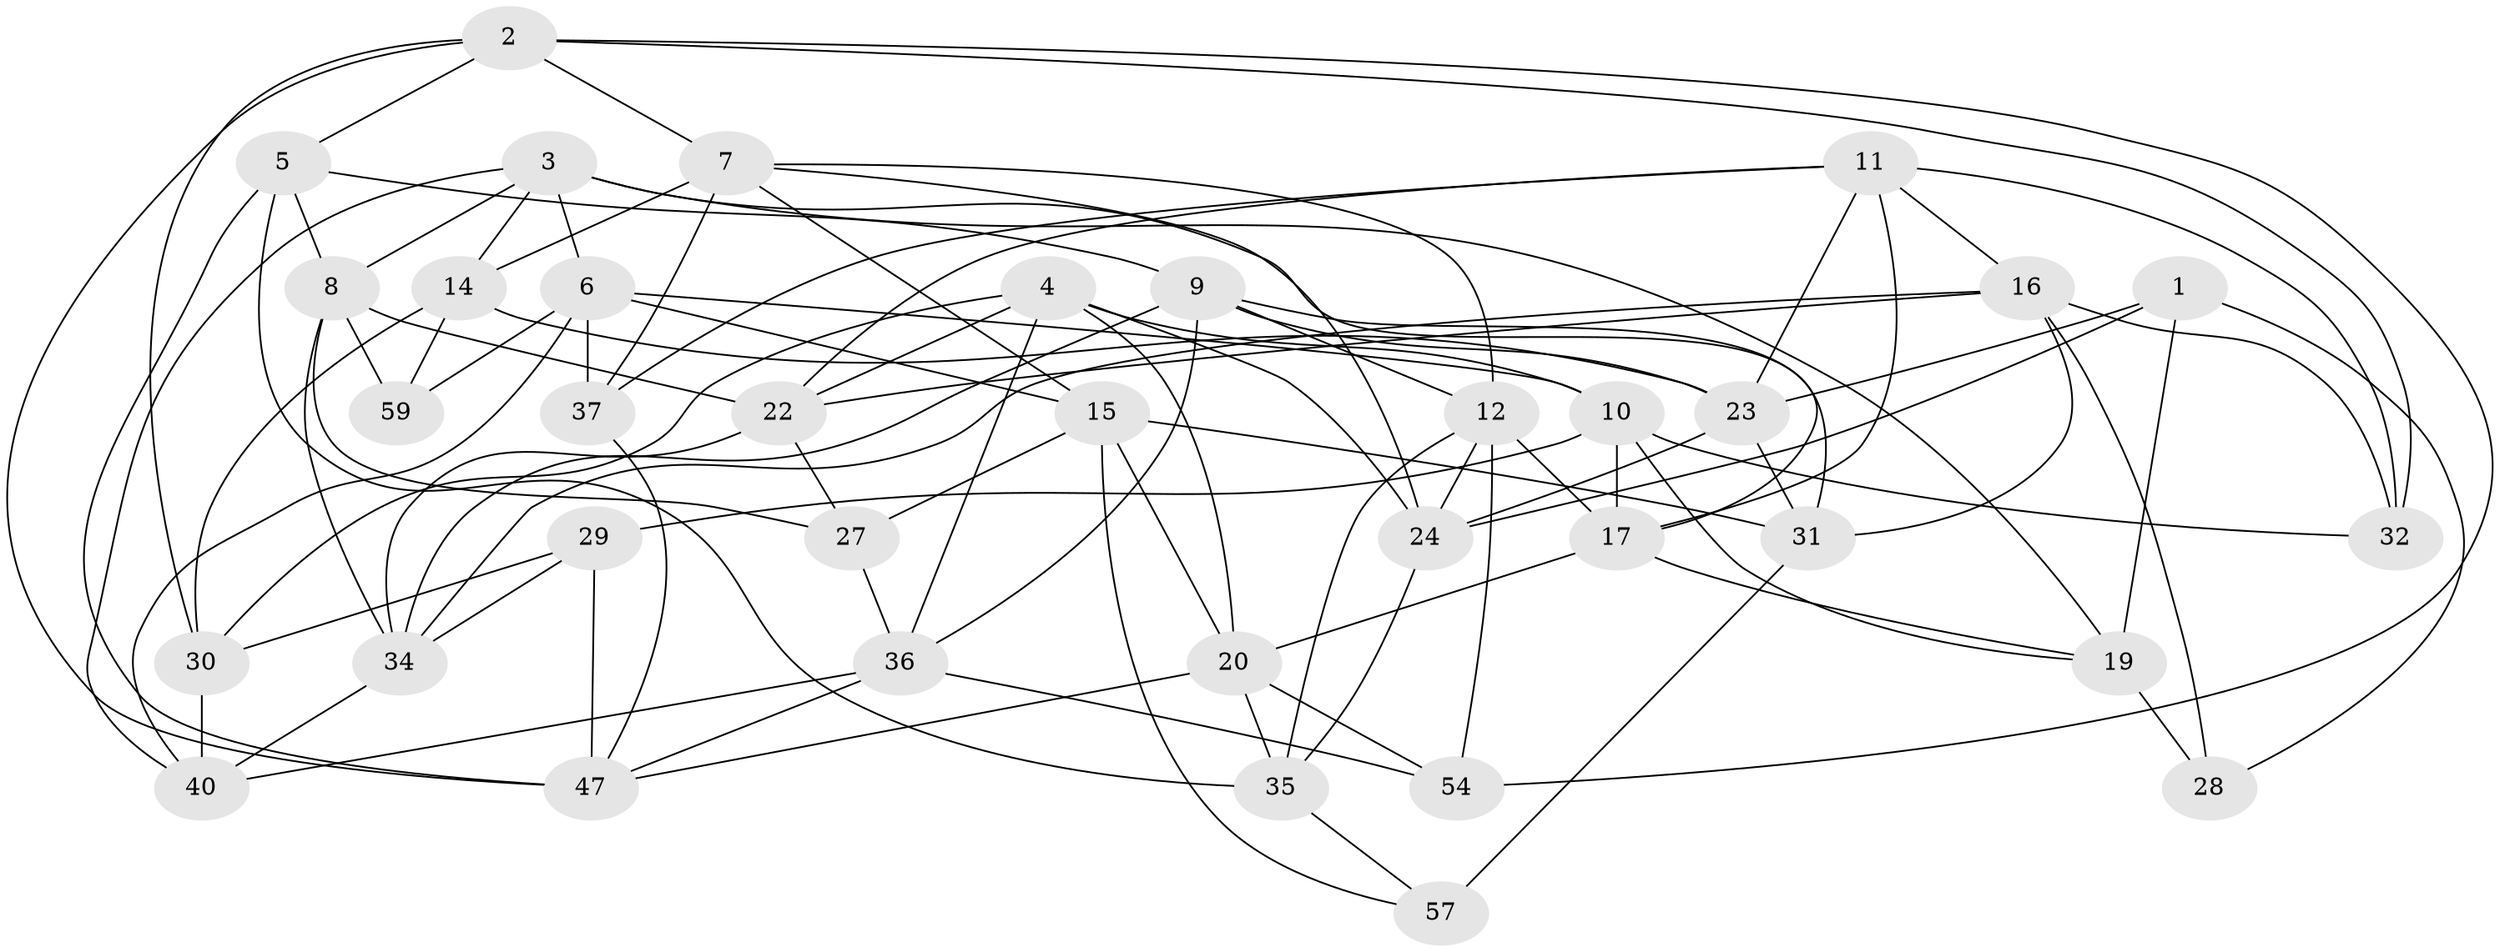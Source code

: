 // original degree distribution, {4: 1.0}
// Generated by graph-tools (version 1.1) at 2025/42/03/06/25 10:42:23]
// undirected, 36 vertices, 94 edges
graph export_dot {
graph [start="1"]
  node [color=gray90,style=filled];
  1;
  2 [super="+55"];
  3 [super="+46"];
  4 [super="+56"];
  5 [super="+42"];
  6 [super="+50"];
  7 [super="+18"];
  8 [super="+53"];
  9 [super="+33"];
  10 [super="+13"];
  11 [super="+58"];
  12 [super="+49"];
  14 [super="+21"];
  15 [super="+61"];
  16 [super="+60"];
  17 [super="+25"];
  19 [super="+45"];
  20 [super="+63"];
  22 [super="+43"];
  23 [super="+26"];
  24 [super="+38"];
  27;
  28;
  29;
  30 [super="+39"];
  31 [super="+48"];
  32;
  34 [super="+41"];
  35 [super="+52"];
  36 [super="+62"];
  37;
  40 [super="+44"];
  47 [super="+51"];
  54;
  57;
  59;
  1 -- 28;
  1 -- 19;
  1 -- 23;
  1 -- 24;
  2 -- 5;
  2 -- 32;
  2 -- 54;
  2 -- 30;
  2 -- 47;
  2 -- 7;
  3 -- 40;
  3 -- 6;
  3 -- 17;
  3 -- 14;
  3 -- 8;
  3 -- 19;
  4 -- 22;
  4 -- 24;
  4 -- 10;
  4 -- 36;
  4 -- 20;
  4 -- 30;
  5 -- 8;
  5 -- 35 [weight=2];
  5 -- 9;
  5 -- 47;
  6 -- 59;
  6 -- 10;
  6 -- 37;
  6 -- 15;
  6 -- 40;
  7 -- 12;
  7 -- 24;
  7 -- 15;
  7 -- 37;
  7 -- 14;
  8 -- 59;
  8 -- 22;
  8 -- 34;
  8 -- 27;
  9 -- 23;
  9 -- 31;
  9 -- 36;
  9 -- 34;
  9 -- 12;
  10 -- 29;
  10 -- 19;
  10 -- 32;
  10 -- 17;
  11 -- 32;
  11 -- 16;
  11 -- 37;
  11 -- 23;
  11 -- 17;
  11 -- 22;
  12 -- 54;
  12 -- 35;
  12 -- 24;
  12 -- 17;
  14 -- 23;
  14 -- 59 [weight=2];
  14 -- 30;
  15 -- 57;
  15 -- 27;
  15 -- 20;
  15 -- 31;
  16 -- 31;
  16 -- 32;
  16 -- 28;
  16 -- 34;
  16 -- 22;
  17 -- 19;
  17 -- 20;
  19 -- 28 [weight=2];
  20 -- 47;
  20 -- 35;
  20 -- 54;
  22 -- 27;
  22 -- 34;
  23 -- 24;
  23 -- 31;
  24 -- 35;
  27 -- 36;
  29 -- 30;
  29 -- 47;
  29 -- 34;
  30 -- 40 [weight=2];
  31 -- 57 [weight=2];
  34 -- 40;
  35 -- 57;
  36 -- 54;
  36 -- 47;
  36 -- 40;
  37 -- 47;
}
